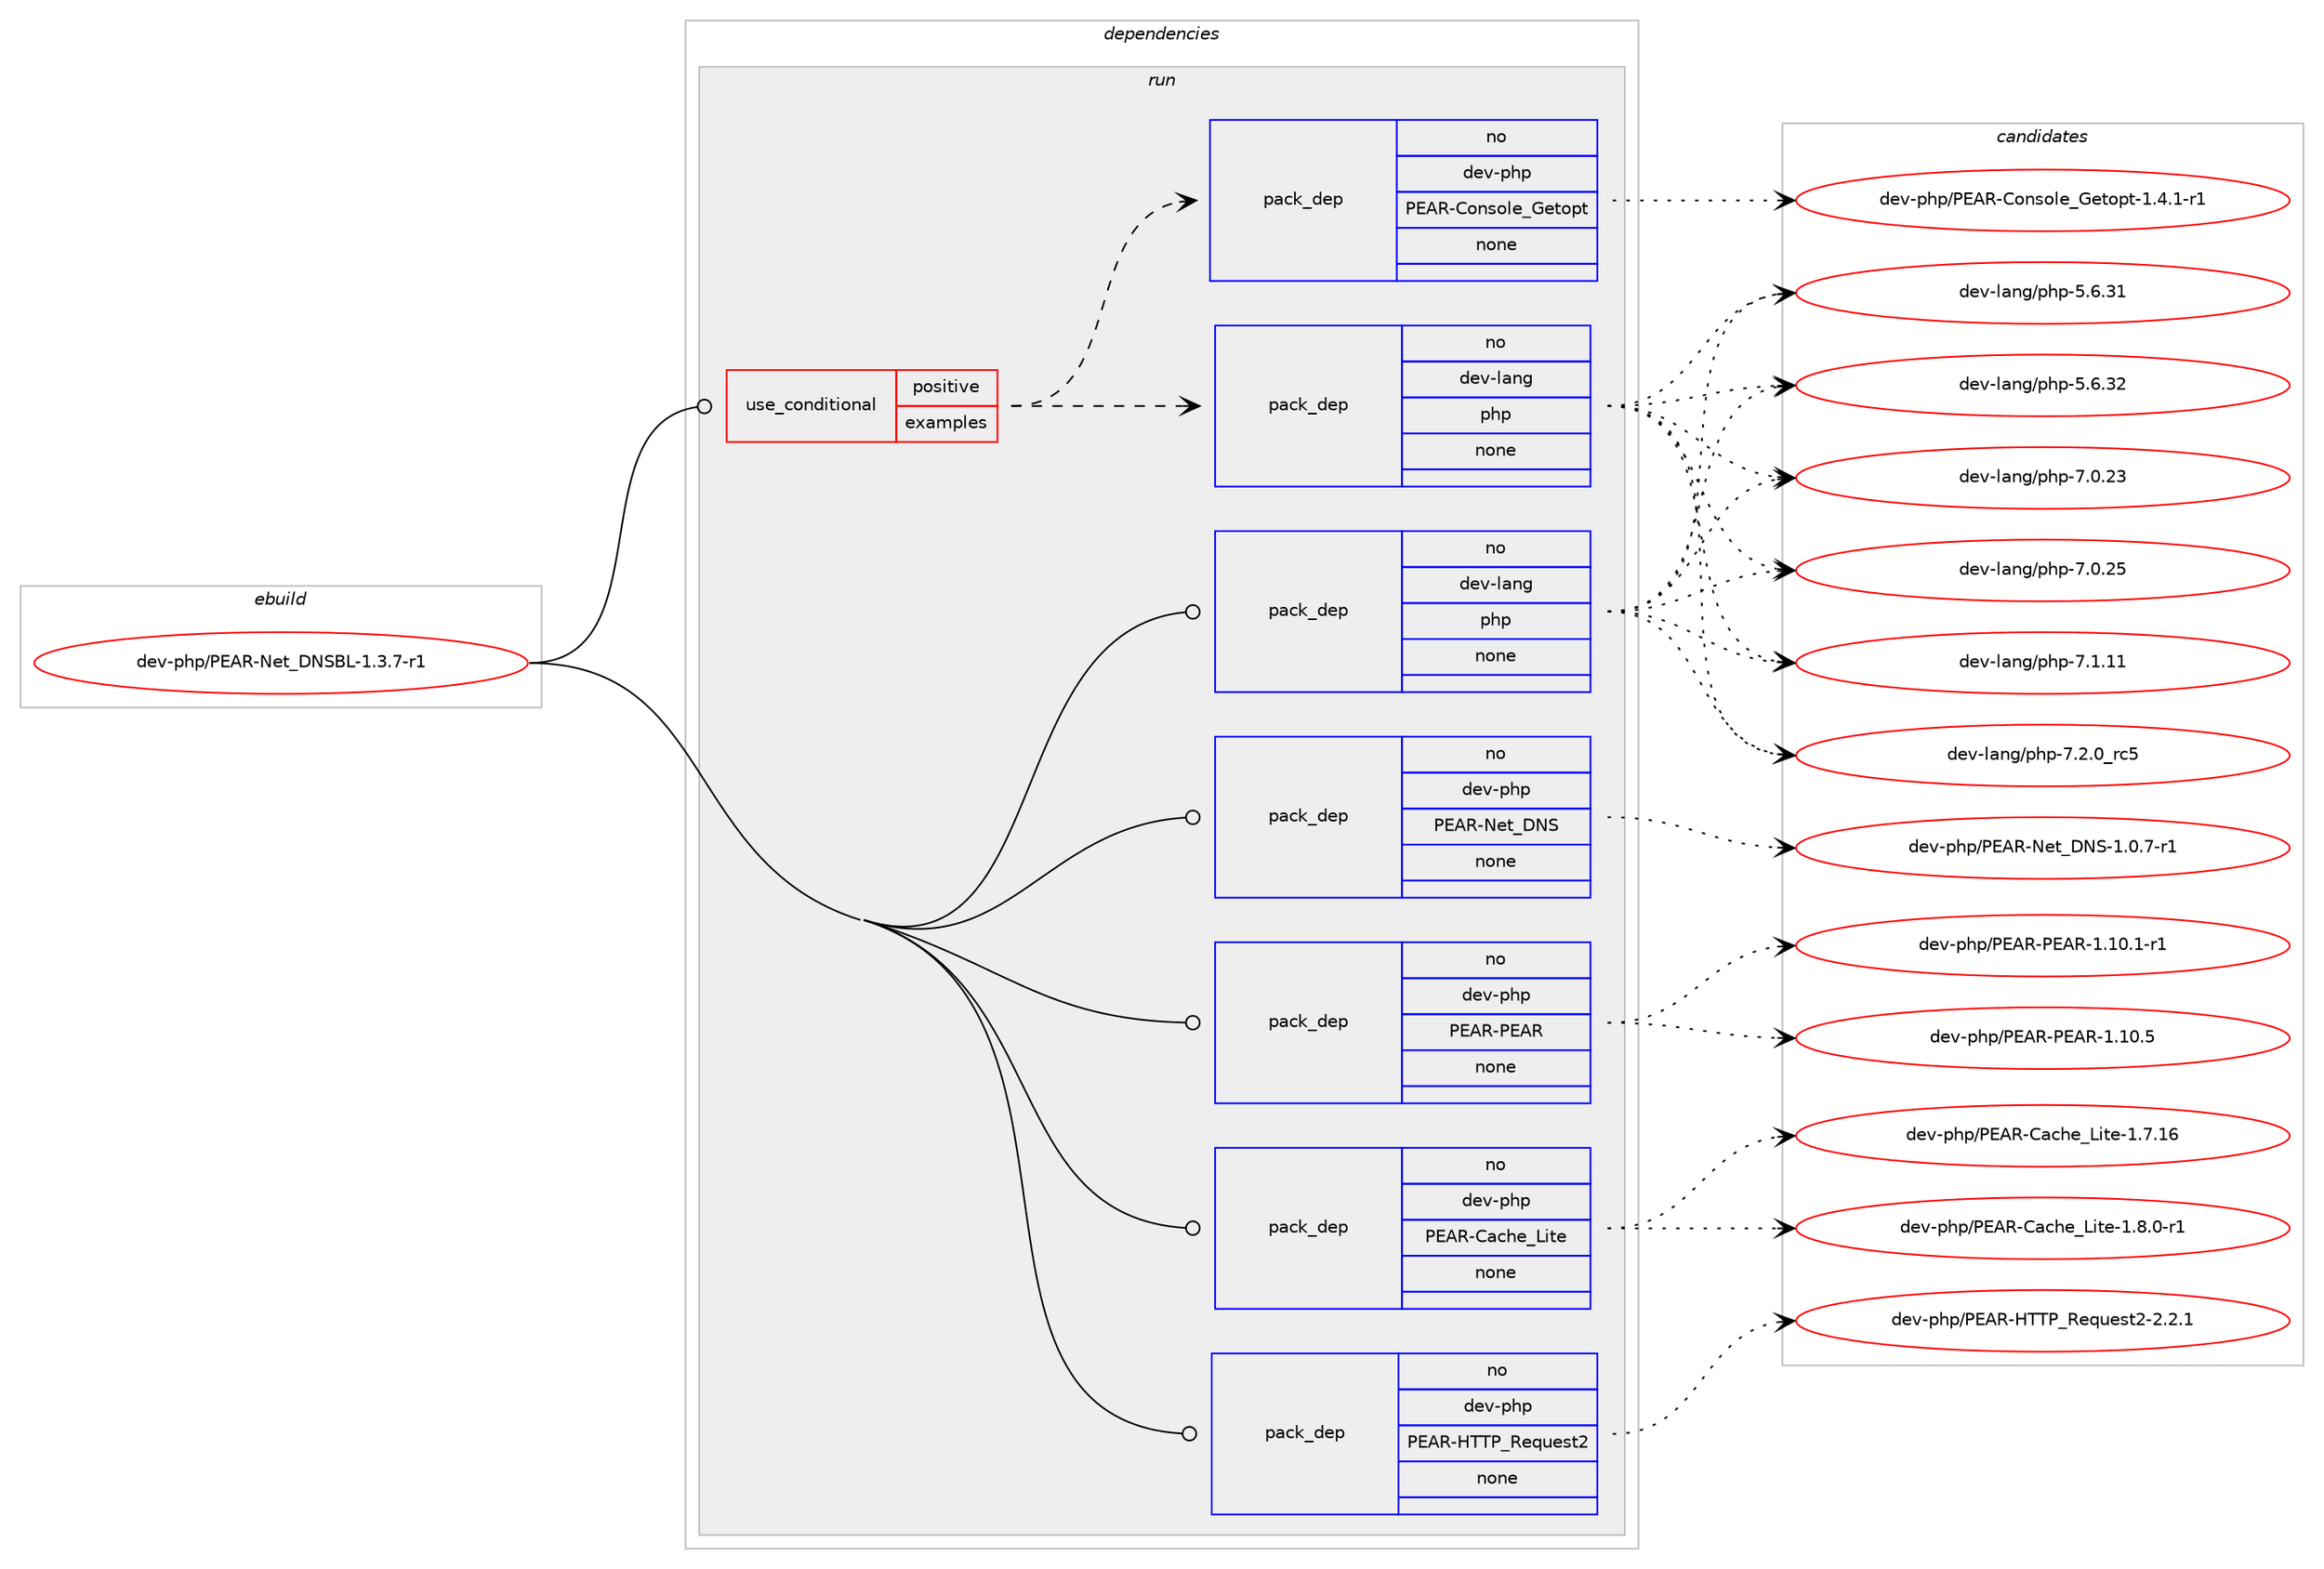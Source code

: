 digraph prolog {

# *************
# Graph options
# *************

newrank=true;
concentrate=true;
compound=true;
graph [rankdir=LR,fontname=Helvetica,fontsize=10,ranksep=1.5];#, ranksep=2.5, nodesep=0.2];
edge  [arrowhead=vee];
node  [fontname=Helvetica,fontsize=10];

# **********
# The ebuild
# **********

subgraph cluster_leftcol {
color=gray;
rank=same;
label=<<i>ebuild</i>>;
id [label="dev-php/PEAR-Net_DNSBL-1.3.7-r1", color=red, width=4, href="../dev-php/PEAR-Net_DNSBL-1.3.7-r1.svg"];
}

# ****************
# The dependencies
# ****************

subgraph cluster_midcol {
color=gray;
label=<<i>dependencies</i>>;
subgraph cluster_compile {
fillcolor="#eeeeee";
style=filled;
label=<<i>compile</i>>;
}
subgraph cluster_compileandrun {
fillcolor="#eeeeee";
style=filled;
label=<<i>compile and run</i>>;
}
subgraph cluster_run {
fillcolor="#eeeeee";
style=filled;
label=<<i>run</i>>;
subgraph cond28351 {
dependency142031 [label=<<TABLE BORDER="0" CELLBORDER="1" CELLSPACING="0" CELLPADDING="4"><TR><TD ROWSPAN="3" CELLPADDING="10">use_conditional</TD></TR><TR><TD>positive</TD></TR><TR><TD>examples</TD></TR></TABLE>>, shape=none, color=red];
subgraph pack109982 {
dependency142032 [label=<<TABLE BORDER="0" CELLBORDER="1" CELLSPACING="0" CELLPADDING="4" WIDTH="220"><TR><TD ROWSPAN="6" CELLPADDING="30">pack_dep</TD></TR><TR><TD WIDTH="110">no</TD></TR><TR><TD>dev-lang</TD></TR><TR><TD>php</TD></TR><TR><TD>none</TD></TR><TR><TD></TD></TR></TABLE>>, shape=none, color=blue];
}
dependency142031:e -> dependency142032:w [weight=20,style="dashed",arrowhead="vee"];
subgraph pack109983 {
dependency142033 [label=<<TABLE BORDER="0" CELLBORDER="1" CELLSPACING="0" CELLPADDING="4" WIDTH="220"><TR><TD ROWSPAN="6" CELLPADDING="30">pack_dep</TD></TR><TR><TD WIDTH="110">no</TD></TR><TR><TD>dev-php</TD></TR><TR><TD>PEAR-Console_Getopt</TD></TR><TR><TD>none</TD></TR><TR><TD></TD></TR></TABLE>>, shape=none, color=blue];
}
dependency142031:e -> dependency142033:w [weight=20,style="dashed",arrowhead="vee"];
}
id:e -> dependency142031:w [weight=20,style="solid",arrowhead="odot"];
subgraph pack109984 {
dependency142034 [label=<<TABLE BORDER="0" CELLBORDER="1" CELLSPACING="0" CELLPADDING="4" WIDTH="220"><TR><TD ROWSPAN="6" CELLPADDING="30">pack_dep</TD></TR><TR><TD WIDTH="110">no</TD></TR><TR><TD>dev-lang</TD></TR><TR><TD>php</TD></TR><TR><TD>none</TD></TR><TR><TD></TD></TR></TABLE>>, shape=none, color=blue];
}
id:e -> dependency142034:w [weight=20,style="solid",arrowhead="odot"];
subgraph pack109985 {
dependency142035 [label=<<TABLE BORDER="0" CELLBORDER="1" CELLSPACING="0" CELLPADDING="4" WIDTH="220"><TR><TD ROWSPAN="6" CELLPADDING="30">pack_dep</TD></TR><TR><TD WIDTH="110">no</TD></TR><TR><TD>dev-php</TD></TR><TR><TD>PEAR-Cache_Lite</TD></TR><TR><TD>none</TD></TR><TR><TD></TD></TR></TABLE>>, shape=none, color=blue];
}
id:e -> dependency142035:w [weight=20,style="solid",arrowhead="odot"];
subgraph pack109986 {
dependency142036 [label=<<TABLE BORDER="0" CELLBORDER="1" CELLSPACING="0" CELLPADDING="4" WIDTH="220"><TR><TD ROWSPAN="6" CELLPADDING="30">pack_dep</TD></TR><TR><TD WIDTH="110">no</TD></TR><TR><TD>dev-php</TD></TR><TR><TD>PEAR-HTTP_Request2</TD></TR><TR><TD>none</TD></TR><TR><TD></TD></TR></TABLE>>, shape=none, color=blue];
}
id:e -> dependency142036:w [weight=20,style="solid",arrowhead="odot"];
subgraph pack109987 {
dependency142037 [label=<<TABLE BORDER="0" CELLBORDER="1" CELLSPACING="0" CELLPADDING="4" WIDTH="220"><TR><TD ROWSPAN="6" CELLPADDING="30">pack_dep</TD></TR><TR><TD WIDTH="110">no</TD></TR><TR><TD>dev-php</TD></TR><TR><TD>PEAR-Net_DNS</TD></TR><TR><TD>none</TD></TR><TR><TD></TD></TR></TABLE>>, shape=none, color=blue];
}
id:e -> dependency142037:w [weight=20,style="solid",arrowhead="odot"];
subgraph pack109988 {
dependency142038 [label=<<TABLE BORDER="0" CELLBORDER="1" CELLSPACING="0" CELLPADDING="4" WIDTH="220"><TR><TD ROWSPAN="6" CELLPADDING="30">pack_dep</TD></TR><TR><TD WIDTH="110">no</TD></TR><TR><TD>dev-php</TD></TR><TR><TD>PEAR-PEAR</TD></TR><TR><TD>none</TD></TR><TR><TD></TD></TR></TABLE>>, shape=none, color=blue];
}
id:e -> dependency142038:w [weight=20,style="solid",arrowhead="odot"];
}
}

# **************
# The candidates
# **************

subgraph cluster_choices {
rank=same;
color=gray;
label=<<i>candidates</i>>;

subgraph choice109982 {
color=black;
nodesep=1;
choice10010111845108971101034711210411245534654465149 [label="dev-lang/php-5.6.31", color=red, width=4,href="../dev-lang/php-5.6.31.svg"];
choice10010111845108971101034711210411245534654465150 [label="dev-lang/php-5.6.32", color=red, width=4,href="../dev-lang/php-5.6.32.svg"];
choice10010111845108971101034711210411245554648465051 [label="dev-lang/php-7.0.23", color=red, width=4,href="../dev-lang/php-7.0.23.svg"];
choice10010111845108971101034711210411245554648465053 [label="dev-lang/php-7.0.25", color=red, width=4,href="../dev-lang/php-7.0.25.svg"];
choice10010111845108971101034711210411245554649464949 [label="dev-lang/php-7.1.11", color=red, width=4,href="../dev-lang/php-7.1.11.svg"];
choice100101118451089711010347112104112455546504648951149953 [label="dev-lang/php-7.2.0_rc5", color=red, width=4,href="../dev-lang/php-7.2.0_rc5.svg"];
dependency142032:e -> choice10010111845108971101034711210411245534654465149:w [style=dotted,weight="100"];
dependency142032:e -> choice10010111845108971101034711210411245534654465150:w [style=dotted,weight="100"];
dependency142032:e -> choice10010111845108971101034711210411245554648465051:w [style=dotted,weight="100"];
dependency142032:e -> choice10010111845108971101034711210411245554648465053:w [style=dotted,weight="100"];
dependency142032:e -> choice10010111845108971101034711210411245554649464949:w [style=dotted,weight="100"];
dependency142032:e -> choice100101118451089711010347112104112455546504648951149953:w [style=dotted,weight="100"];
}
subgraph choice109983 {
color=black;
nodesep=1;
choice100101118451121041124780696582456711111011511110810195711011161111121164549465246494511449 [label="dev-php/PEAR-Console_Getopt-1.4.1-r1", color=red, width=4,href="../dev-php/PEAR-Console_Getopt-1.4.1-r1.svg"];
dependency142033:e -> choice100101118451121041124780696582456711111011511110810195711011161111121164549465246494511449:w [style=dotted,weight="100"];
}
subgraph choice109984 {
color=black;
nodesep=1;
choice10010111845108971101034711210411245534654465149 [label="dev-lang/php-5.6.31", color=red, width=4,href="../dev-lang/php-5.6.31.svg"];
choice10010111845108971101034711210411245534654465150 [label="dev-lang/php-5.6.32", color=red, width=4,href="../dev-lang/php-5.6.32.svg"];
choice10010111845108971101034711210411245554648465051 [label="dev-lang/php-7.0.23", color=red, width=4,href="../dev-lang/php-7.0.23.svg"];
choice10010111845108971101034711210411245554648465053 [label="dev-lang/php-7.0.25", color=red, width=4,href="../dev-lang/php-7.0.25.svg"];
choice10010111845108971101034711210411245554649464949 [label="dev-lang/php-7.1.11", color=red, width=4,href="../dev-lang/php-7.1.11.svg"];
choice100101118451089711010347112104112455546504648951149953 [label="dev-lang/php-7.2.0_rc5", color=red, width=4,href="../dev-lang/php-7.2.0_rc5.svg"];
dependency142034:e -> choice10010111845108971101034711210411245534654465149:w [style=dotted,weight="100"];
dependency142034:e -> choice10010111845108971101034711210411245534654465150:w [style=dotted,weight="100"];
dependency142034:e -> choice10010111845108971101034711210411245554648465051:w [style=dotted,weight="100"];
dependency142034:e -> choice10010111845108971101034711210411245554648465053:w [style=dotted,weight="100"];
dependency142034:e -> choice10010111845108971101034711210411245554649464949:w [style=dotted,weight="100"];
dependency142034:e -> choice100101118451089711010347112104112455546504648951149953:w [style=dotted,weight="100"];
}
subgraph choice109985 {
color=black;
nodesep=1;
choice10010111845112104112478069658245679799104101957610511610145494655464954 [label="dev-php/PEAR-Cache_Lite-1.7.16", color=red, width=4,href="../dev-php/PEAR-Cache_Lite-1.7.16.svg"];
choice1001011184511210411247806965824567979910410195761051161014549465646484511449 [label="dev-php/PEAR-Cache_Lite-1.8.0-r1", color=red, width=4,href="../dev-php/PEAR-Cache_Lite-1.8.0-r1.svg"];
dependency142035:e -> choice10010111845112104112478069658245679799104101957610511610145494655464954:w [style=dotted,weight="100"];
dependency142035:e -> choice1001011184511210411247806965824567979910410195761051161014549465646484511449:w [style=dotted,weight="100"];
}
subgraph choice109986 {
color=black;
nodesep=1;
choice1001011184511210411247806965824572848480958210111311710111511650455046504649 [label="dev-php/PEAR-HTTP_Request2-2.2.1", color=red, width=4,href="../dev-php/PEAR-HTTP_Request2-2.2.1.svg"];
dependency142036:e -> choice1001011184511210411247806965824572848480958210111311710111511650455046504649:w [style=dotted,weight="100"];
}
subgraph choice109987 {
color=black;
nodesep=1;
choice1001011184511210411247806965824578101116956878834549464846554511449 [label="dev-php/PEAR-Net_DNS-1.0.7-r1", color=red, width=4,href="../dev-php/PEAR-Net_DNS-1.0.7-r1.svg"];
dependency142037:e -> choice1001011184511210411247806965824578101116956878834549464846554511449:w [style=dotted,weight="100"];
}
subgraph choice109988 {
color=black;
nodesep=1;
choice1001011184511210411247806965824580696582454946494846494511449 [label="dev-php/PEAR-PEAR-1.10.1-r1", color=red, width=4,href="../dev-php/PEAR-PEAR-1.10.1-r1.svg"];
choice100101118451121041124780696582458069658245494649484653 [label="dev-php/PEAR-PEAR-1.10.5", color=red, width=4,href="../dev-php/PEAR-PEAR-1.10.5.svg"];
dependency142038:e -> choice1001011184511210411247806965824580696582454946494846494511449:w [style=dotted,weight="100"];
dependency142038:e -> choice100101118451121041124780696582458069658245494649484653:w [style=dotted,weight="100"];
}
}

}
